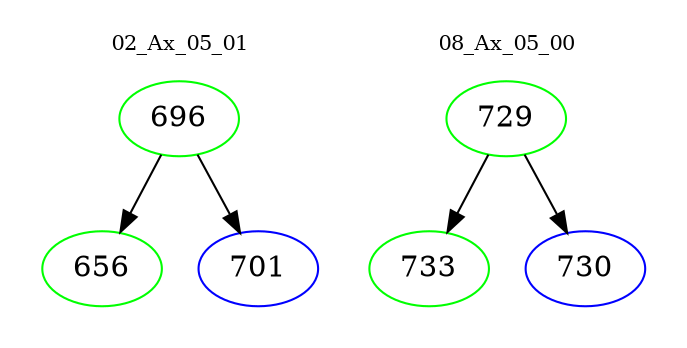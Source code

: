 digraph{
subgraph cluster_0 {
color = white
label = "02_Ax_05_01";
fontsize=10;
T0_696 [label="696", color="green"]
T0_696 -> T0_656 [color="black"]
T0_656 [label="656", color="green"]
T0_696 -> T0_701 [color="black"]
T0_701 [label="701", color="blue"]
}
subgraph cluster_1 {
color = white
label = "08_Ax_05_00";
fontsize=10;
T1_729 [label="729", color="green"]
T1_729 -> T1_733 [color="black"]
T1_733 [label="733", color="green"]
T1_729 -> T1_730 [color="black"]
T1_730 [label="730", color="blue"]
}
}
